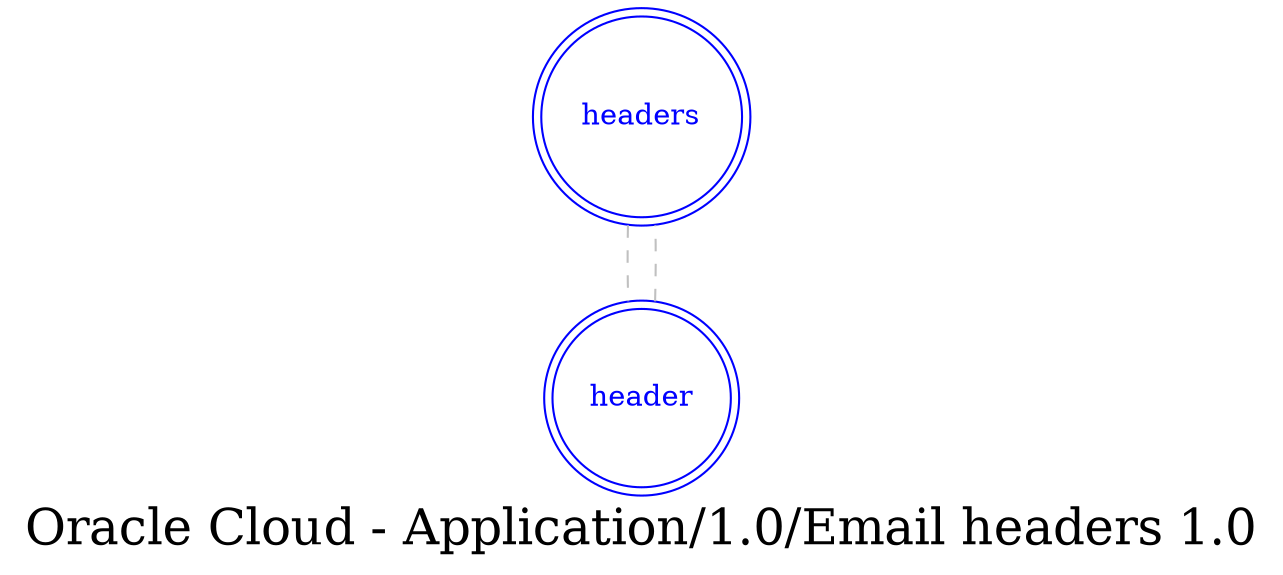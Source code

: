 digraph LexiconGraph {
graph[label="Oracle Cloud - Application/1.0/Email headers 1.0", fontsize=24]
splines=true
"headers" [color=blue, fontcolor=blue, shape=doublecircle]
"header" [color=blue, fontcolor=blue, shape=doublecircle]
"header" -> "headers" [color=grey, fontcolor=grey, arrowhead=none, arrowtail=none, style=dashed]
"headers" -> "header" [color=grey, fontcolor=grey, arrowhead=none, arrowtail=none, style=dashed]
}
